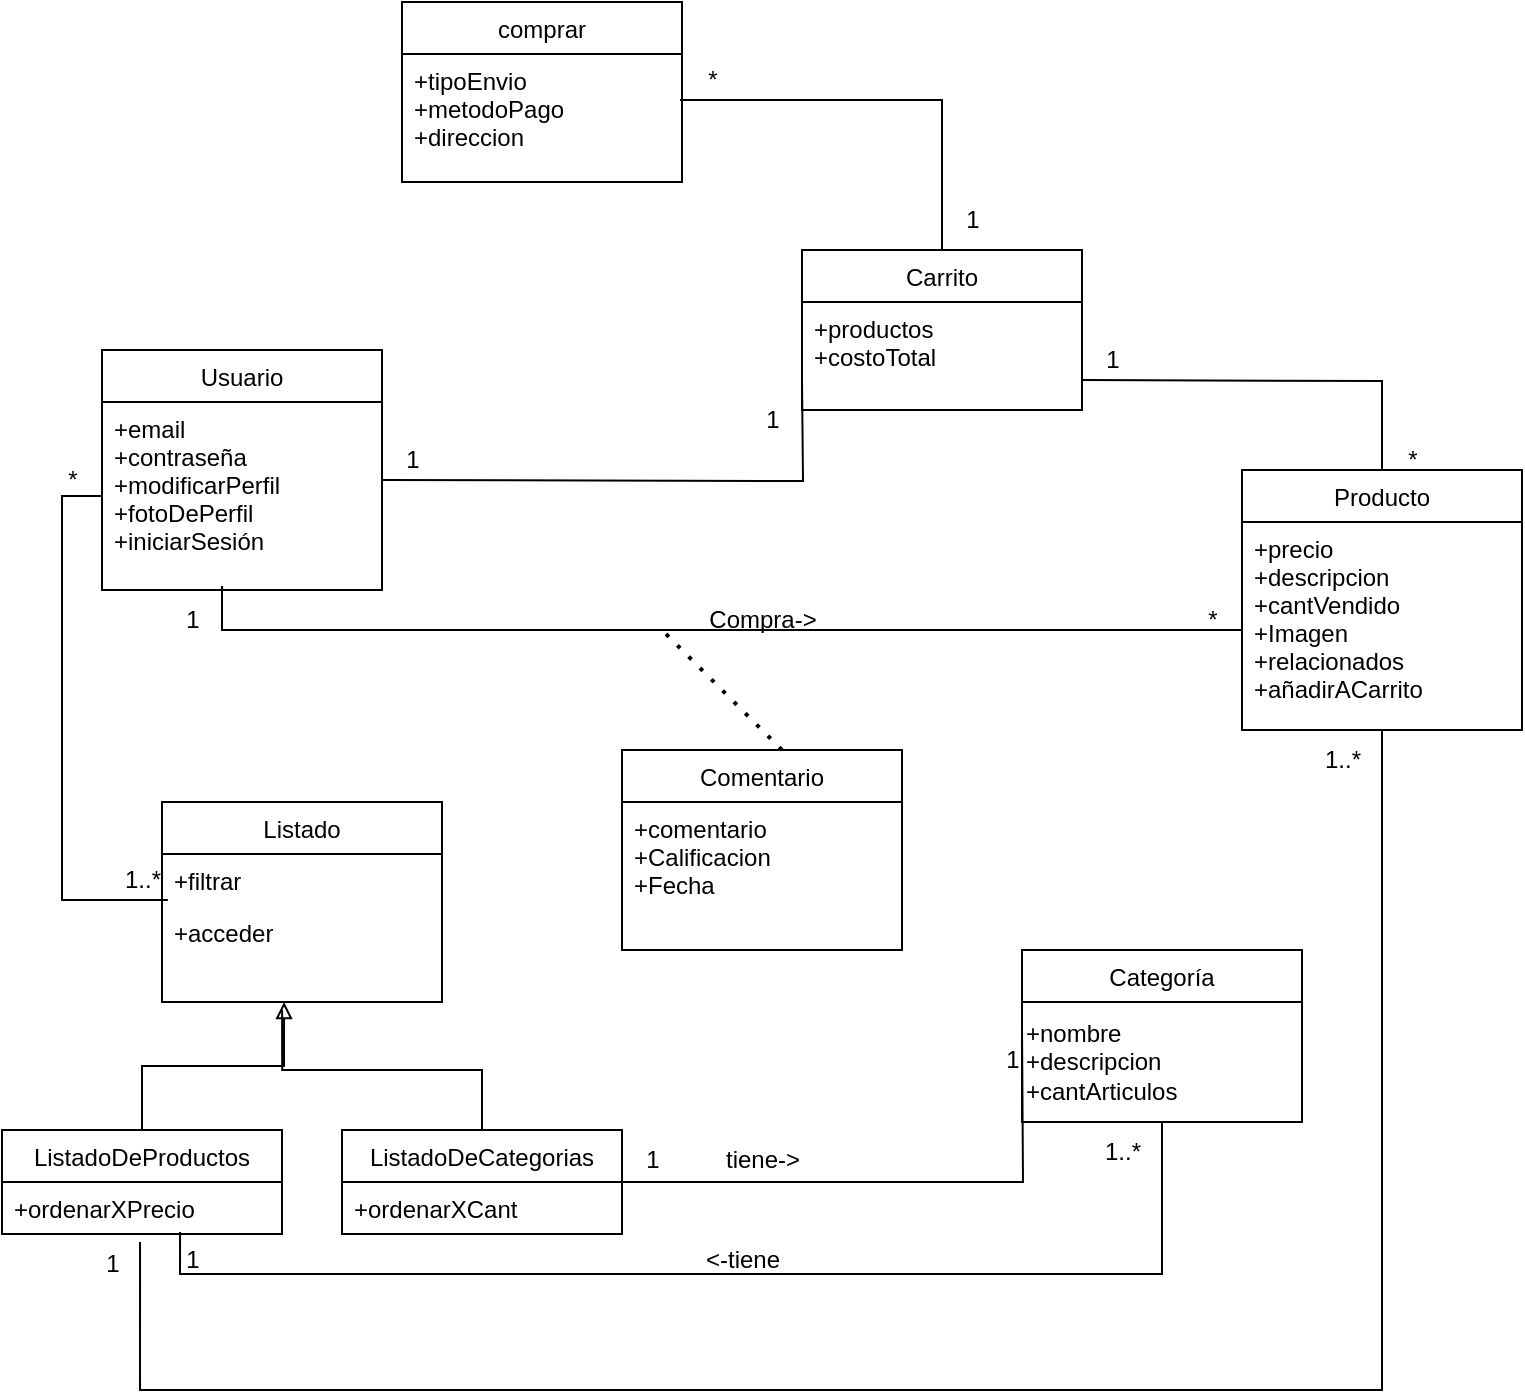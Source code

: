 <mxfile version="20.2.5" type="github">
  <diagram id="cnLoMoUfP63GgwvQ1eQH" name="Página-1">
    <mxGraphModel dx="868" dy="1651" grid="1" gridSize="10" guides="1" tooltips="1" connect="1" arrows="1" fold="1" page="1" pageScale="1" pageWidth="827" pageHeight="1169" math="0" shadow="0">
      <root>
        <mxCell id="0" />
        <mxCell id="1" parent="0" />
        <mxCell id="8uu9EySztSq_89Ge9Skl-1" value="Usuario" style="swimlane;fontStyle=0;childLayout=stackLayout;horizontal=1;startSize=26;fillColor=none;horizontalStack=0;resizeParent=1;resizeParentMax=0;resizeLast=0;collapsible=1;marginBottom=0;" parent="1" vertex="1">
          <mxGeometry x="50" y="70" width="140" height="120" as="geometry">
            <mxRectangle x="50" y="70" width="80" height="30" as="alternateBounds" />
          </mxGeometry>
        </mxCell>
        <mxCell id="8uu9EySztSq_89Ge9Skl-2" value="+email&#xa;+contraseña&#xa;+modificarPerfil&#xa;+fotoDePerfil&#xa;+iniciarSesión" style="text;strokeColor=none;fillColor=none;align=left;verticalAlign=top;spacingLeft=4;spacingRight=4;overflow=hidden;rotatable=0;points=[[0,0.5],[1,0.5]];portConstraint=eastwest;" parent="8uu9EySztSq_89Ge9Skl-1" vertex="1">
          <mxGeometry y="26" width="140" height="94" as="geometry" />
        </mxCell>
        <mxCell id="tOliEjvsXYBWOxHTJ3x9-5" style="edgeStyle=orthogonalEdgeStyle;rounded=0;orthogonalLoop=1;jettySize=auto;html=1;exitX=0.5;exitY=0;exitDx=0;exitDy=0;entryX=0.993;entryY=0.359;entryDx=0;entryDy=0;entryPerimeter=0;endArrow=none;endFill=0;" parent="1" source="8uu9EySztSq_89Ge9Skl-5" target="tOliEjvsXYBWOxHTJ3x9-2" edge="1">
          <mxGeometry relative="1" as="geometry" />
        </mxCell>
        <mxCell id="8uu9EySztSq_89Ge9Skl-5" value="Carrito" style="swimlane;fontStyle=0;childLayout=stackLayout;horizontal=1;startSize=26;fillColor=none;horizontalStack=0;resizeParent=1;resizeParentMax=0;resizeLast=0;collapsible=1;marginBottom=0;" parent="1" vertex="1">
          <mxGeometry x="400" y="20" width="140" height="80" as="geometry" />
        </mxCell>
        <mxCell id="8uu9EySztSq_89Ge9Skl-6" value="+productos&#xa;+costoTotal&#xa;" style="text;strokeColor=none;fillColor=none;align=left;verticalAlign=top;spacingLeft=4;spacingRight=4;overflow=hidden;rotatable=0;points=[[0,0.5],[1,0.5]];portConstraint=eastwest;" parent="8uu9EySztSq_89Ge9Skl-5" vertex="1">
          <mxGeometry y="26" width="140" height="54" as="geometry" />
        </mxCell>
        <mxCell id="8uu9EySztSq_89Ge9Skl-9" value="Producto" style="swimlane;fontStyle=0;childLayout=stackLayout;horizontal=1;startSize=26;fillColor=none;horizontalStack=0;resizeParent=1;resizeParentMax=0;resizeLast=0;collapsible=1;marginBottom=0;" parent="1" vertex="1">
          <mxGeometry x="620" y="130" width="140" height="130" as="geometry" />
        </mxCell>
        <mxCell id="8uu9EySztSq_89Ge9Skl-11" value="+precio&#xa;+descripcion&#xa;+cantVendido&#xa;+Imagen&#xa;+relacionados&#xa;+añadirACarrito" style="text;strokeColor=none;fillColor=none;align=left;verticalAlign=top;spacingLeft=4;spacingRight=4;overflow=hidden;rotatable=0;points=[[0,0.5],[1,0.5]];portConstraint=eastwest;" parent="8uu9EySztSq_89Ge9Skl-9" vertex="1">
          <mxGeometry y="26" width="140" height="104" as="geometry" />
        </mxCell>
        <mxCell id="8uu9EySztSq_89Ge9Skl-13" value="Categoría" style="swimlane;fontStyle=0;childLayout=stackLayout;horizontal=1;startSize=26;fillColor=none;horizontalStack=0;resizeParent=1;resizeParentMax=0;resizeLast=0;collapsible=1;marginBottom=0;" parent="1" vertex="1">
          <mxGeometry x="510" y="370" width="140" height="86" as="geometry" />
        </mxCell>
        <mxCell id="b58QN27zKLYtbKaGefpr-4" value="+nombre&lt;br&gt;+descripcion&lt;br&gt;+cantArticulos" style="text;html=1;align=left;verticalAlign=middle;resizable=0;points=[];autosize=1;strokeColor=none;fillColor=none;" vertex="1" parent="8uu9EySztSq_89Ge9Skl-13">
          <mxGeometry y="26" width="140" height="60" as="geometry" />
        </mxCell>
        <mxCell id="8uu9EySztSq_89Ge9Skl-17" value="Comentario" style="swimlane;fontStyle=0;childLayout=stackLayout;horizontal=1;startSize=26;fillColor=none;horizontalStack=0;resizeParent=1;resizeParentMax=0;resizeLast=0;collapsible=1;marginBottom=0;" parent="1" vertex="1">
          <mxGeometry x="310" y="270" width="140" height="100" as="geometry" />
        </mxCell>
        <mxCell id="8uu9EySztSq_89Ge9Skl-20" value="+comentario&#xa;+Calificacion&#xa;+Fecha" style="text;strokeColor=none;fillColor=none;align=left;verticalAlign=top;spacingLeft=4;spacingRight=4;overflow=hidden;rotatable=0;points=[[0,0.5],[1,0.5]];portConstraint=eastwest;" parent="8uu9EySztSq_89Ge9Skl-17" vertex="1">
          <mxGeometry y="26" width="140" height="74" as="geometry" />
        </mxCell>
        <mxCell id="8uu9EySztSq_89Ge9Skl-22" style="edgeStyle=orthogonalEdgeStyle;rounded=0;orthogonalLoop=1;jettySize=auto;html=1;exitX=1;exitY=0.5;exitDx=0;exitDy=0;entryX=0;entryY=0.5;entryDx=0;entryDy=0;endArrow=none;endFill=0;" parent="1" edge="1">
          <mxGeometry relative="1" as="geometry">
            <mxPoint x="190" y="135" as="sourcePoint" />
            <mxPoint x="400" y="85" as="targetPoint" />
          </mxGeometry>
        </mxCell>
        <mxCell id="8uu9EySztSq_89Ge9Skl-24" style="edgeStyle=orthogonalEdgeStyle;rounded=0;orthogonalLoop=1;jettySize=auto;html=1;exitX=0;exitY=0.5;exitDx=0;exitDy=0;endArrow=none;endFill=0;" parent="1" source="8uu9EySztSq_89Ge9Skl-11" edge="1">
          <mxGeometry relative="1" as="geometry">
            <mxPoint x="110" y="188" as="targetPoint" />
            <Array as="points">
              <mxPoint x="620" y="210" />
              <mxPoint x="110" y="210" />
            </Array>
          </mxGeometry>
        </mxCell>
        <mxCell id="8uu9EySztSq_89Ge9Skl-26" value="" style="endArrow=none;dashed=1;html=1;dashPattern=1 3;strokeWidth=2;rounded=0;" parent="1" edge="1">
          <mxGeometry width="50" height="50" relative="1" as="geometry">
            <mxPoint x="390" y="270" as="sourcePoint" />
            <mxPoint x="330" y="210" as="targetPoint" />
          </mxGeometry>
        </mxCell>
        <mxCell id="8uu9EySztSq_89Ge9Skl-27" style="edgeStyle=orthogonalEdgeStyle;rounded=0;orthogonalLoop=1;jettySize=auto;html=1;exitX=1;exitY=0.5;exitDx=0;exitDy=0;entryX=0.5;entryY=0;entryDx=0;entryDy=0;endArrow=none;endFill=0;" parent="1" target="8uu9EySztSq_89Ge9Skl-9" edge="1">
          <mxGeometry relative="1" as="geometry">
            <mxPoint x="540" y="85" as="sourcePoint" />
          </mxGeometry>
        </mxCell>
        <mxCell id="eQJ6p9zYsw0Z8SS2zc7L-1" value="Listado" style="swimlane;fontStyle=0;childLayout=stackLayout;horizontal=1;startSize=26;fillColor=none;horizontalStack=0;resizeParent=1;resizeParentMax=0;resizeLast=0;collapsible=1;marginBottom=0;" parent="1" vertex="1">
          <mxGeometry x="80" y="296" width="140" height="100" as="geometry" />
        </mxCell>
        <mxCell id="eQJ6p9zYsw0Z8SS2zc7L-2" value="+filtrar" style="text;strokeColor=none;fillColor=none;align=left;verticalAlign=top;spacingLeft=4;spacingRight=4;overflow=hidden;rotatable=0;points=[[0,0.5],[1,0.5]];portConstraint=eastwest;" parent="eQJ6p9zYsw0Z8SS2zc7L-1" vertex="1">
          <mxGeometry y="26" width="140" height="26" as="geometry" />
        </mxCell>
        <mxCell id="eQJ6p9zYsw0Z8SS2zc7L-4" value="+acceder" style="text;strokeColor=none;fillColor=none;align=left;verticalAlign=top;spacingLeft=4;spacingRight=4;overflow=hidden;rotatable=0;points=[[0,0.5],[1,0.5]];portConstraint=eastwest;" parent="eQJ6p9zYsw0Z8SS2zc7L-1" vertex="1">
          <mxGeometry y="52" width="140" height="48" as="geometry" />
        </mxCell>
        <mxCell id="eQJ6p9zYsw0Z8SS2zc7L-5" value="" style="endArrow=block;html=1;rounded=0;endFill=0;strokeColor=default;exitX=0.5;exitY=0;exitDx=0;exitDy=0;edgeStyle=orthogonalEdgeStyle;entryX=0.436;entryY=1;entryDx=0;entryDy=0;entryPerimeter=0;" parent="1" source="eQJ6p9zYsw0Z8SS2zc7L-6" target="eQJ6p9zYsw0Z8SS2zc7L-4" edge="1">
          <mxGeometry width="50" height="50" relative="1" as="geometry">
            <mxPoint x="110" y="457" as="sourcePoint" />
            <mxPoint x="160" y="407" as="targetPoint" />
          </mxGeometry>
        </mxCell>
        <mxCell id="eQJ6p9zYsw0Z8SS2zc7L-6" value="ListadoDeProductos" style="swimlane;fontStyle=0;childLayout=stackLayout;horizontal=1;startSize=26;fillColor=none;horizontalStack=0;resizeParent=1;resizeParentMax=0;resizeLast=0;collapsible=1;marginBottom=0;" parent="1" vertex="1">
          <mxGeometry y="460" width="140" height="52" as="geometry" />
        </mxCell>
        <mxCell id="eQJ6p9zYsw0Z8SS2zc7L-7" value="+ordenarXPrecio" style="text;strokeColor=none;fillColor=none;align=left;verticalAlign=top;spacingLeft=4;spacingRight=4;overflow=hidden;rotatable=0;points=[[0,0.5],[1,0.5]];portConstraint=eastwest;" parent="eQJ6p9zYsw0Z8SS2zc7L-6" vertex="1">
          <mxGeometry y="26" width="140" height="26" as="geometry" />
        </mxCell>
        <mxCell id="eQJ6p9zYsw0Z8SS2zc7L-13" style="edgeStyle=orthogonalEdgeStyle;rounded=0;orthogonalLoop=1;jettySize=auto;html=1;exitX=1;exitY=0.5;exitDx=0;exitDy=0;entryX=0;entryY=0.5;entryDx=0;entryDy=0;endArrow=none;endFill=0;strokeColor=default;" parent="1" source="eQJ6p9zYsw0Z8SS2zc7L-9" edge="1">
          <mxGeometry relative="1" as="geometry">
            <mxPoint x="510" y="409" as="targetPoint" />
          </mxGeometry>
        </mxCell>
        <mxCell id="eQJ6p9zYsw0Z8SS2zc7L-9" value="ListadoDeCategorias" style="swimlane;fontStyle=0;childLayout=stackLayout;horizontal=1;startSize=26;fillColor=none;horizontalStack=0;resizeParent=1;resizeParentMax=0;resizeLast=0;collapsible=1;marginBottom=0;" parent="1" vertex="1">
          <mxGeometry x="170" y="460" width="140" height="52" as="geometry" />
        </mxCell>
        <mxCell id="eQJ6p9zYsw0Z8SS2zc7L-10" value="+ordenarXCant" style="text;strokeColor=none;fillColor=none;align=left;verticalAlign=top;spacingLeft=4;spacingRight=4;overflow=hidden;rotatable=0;points=[[0,0.5],[1,0.5]];portConstraint=eastwest;" parent="eQJ6p9zYsw0Z8SS2zc7L-9" vertex="1">
          <mxGeometry y="26" width="140" height="26" as="geometry" />
        </mxCell>
        <mxCell id="eQJ6p9zYsw0Z8SS2zc7L-12" value="" style="endArrow=none;html=1;rounded=0;endFill=0;strokeColor=default;exitX=0.5;exitY=0;exitDx=0;exitDy=0;edgeStyle=orthogonalEdgeStyle;entryX=0.429;entryY=1.083;entryDx=0;entryDy=0;entryPerimeter=0;" parent="1" source="eQJ6p9zYsw0Z8SS2zc7L-9" target="eQJ6p9zYsw0Z8SS2zc7L-4" edge="1">
          <mxGeometry width="50" height="50" relative="1" as="geometry">
            <mxPoint x="80" y="470" as="sourcePoint" />
            <mxPoint x="140" y="400" as="targetPoint" />
            <Array as="points">
              <mxPoint x="240" y="430" />
              <mxPoint x="140" y="430" />
            </Array>
          </mxGeometry>
        </mxCell>
        <mxCell id="eQJ6p9zYsw0Z8SS2zc7L-14" style="edgeStyle=orthogonalEdgeStyle;rounded=0;orthogonalLoop=1;jettySize=auto;html=1;exitX=0.493;exitY=1.154;exitDx=0;exitDy=0;entryX=0.5;entryY=1;entryDx=0;entryDy=0;entryPerimeter=0;endArrow=none;endFill=0;strokeColor=default;exitPerimeter=0;" parent="1" source="eQJ6p9zYsw0Z8SS2zc7L-7" target="8uu9EySztSq_89Ge9Skl-11" edge="1">
          <mxGeometry relative="1" as="geometry">
            <Array as="points">
              <mxPoint x="69" y="590" />
              <mxPoint x="690" y="590" />
            </Array>
          </mxGeometry>
        </mxCell>
        <mxCell id="tOliEjvsXYBWOxHTJ3x9-1" value="comprar" style="swimlane;fontStyle=0;childLayout=stackLayout;horizontal=1;startSize=26;fillColor=none;horizontalStack=0;resizeParent=1;resizeParentMax=0;resizeLast=0;collapsible=1;marginBottom=0;" parent="1" vertex="1">
          <mxGeometry x="200" y="-104" width="140" height="90" as="geometry" />
        </mxCell>
        <mxCell id="tOliEjvsXYBWOxHTJ3x9-2" value="+tipoEnvio&#xa;+metodoPago&#xa;+direccion" style="text;strokeColor=none;fillColor=none;align=left;verticalAlign=top;spacingLeft=4;spacingRight=4;overflow=hidden;rotatable=0;points=[[0,0.5],[1,0.5]];portConstraint=eastwest;" parent="tOliEjvsXYBWOxHTJ3x9-1" vertex="1">
          <mxGeometry y="26" width="140" height="64" as="geometry" />
        </mxCell>
        <mxCell id="tOliEjvsXYBWOxHTJ3x9-6" value="*" style="text;html=1;align=center;verticalAlign=middle;resizable=0;points=[];autosize=1;strokeColor=none;fillColor=none;" parent="1" vertex="1">
          <mxGeometry x="340" y="-80" width="30" height="30" as="geometry" />
        </mxCell>
        <mxCell id="tOliEjvsXYBWOxHTJ3x9-7" value="1" style="text;html=1;align=center;verticalAlign=middle;resizable=0;points=[];autosize=1;strokeColor=none;fillColor=none;" parent="1" vertex="1">
          <mxGeometry x="470" y="-10" width="30" height="30" as="geometry" />
        </mxCell>
        <mxCell id="tOliEjvsXYBWOxHTJ3x9-8" value="1" style="text;html=1;align=center;verticalAlign=middle;resizable=0;points=[];autosize=1;strokeColor=none;fillColor=none;" parent="1" vertex="1">
          <mxGeometry x="370" y="90" width="30" height="30" as="geometry" />
        </mxCell>
        <mxCell id="tOliEjvsXYBWOxHTJ3x9-9" value="1" style="text;html=1;align=center;verticalAlign=middle;resizable=0;points=[];autosize=1;strokeColor=none;fillColor=none;" parent="1" vertex="1">
          <mxGeometry x="190" y="110" width="30" height="30" as="geometry" />
        </mxCell>
        <mxCell id="tOliEjvsXYBWOxHTJ3x9-10" value="1" style="text;html=1;align=center;verticalAlign=middle;resizable=0;points=[];autosize=1;strokeColor=none;fillColor=none;" parent="1" vertex="1">
          <mxGeometry x="540" y="60" width="30" height="30" as="geometry" />
        </mxCell>
        <mxCell id="tOliEjvsXYBWOxHTJ3x9-11" value="*" style="text;html=1;align=center;verticalAlign=middle;resizable=0;points=[];autosize=1;strokeColor=none;fillColor=none;" parent="1" vertex="1">
          <mxGeometry x="690" y="110" width="30" height="30" as="geometry" />
        </mxCell>
        <mxCell id="tOliEjvsXYBWOxHTJ3x9-12" value="*" style="text;html=1;align=center;verticalAlign=middle;resizable=0;points=[];autosize=1;strokeColor=none;fillColor=none;" parent="1" vertex="1">
          <mxGeometry x="590" y="190" width="30" height="30" as="geometry" />
        </mxCell>
        <mxCell id="tOliEjvsXYBWOxHTJ3x9-13" value="1" style="text;html=1;align=center;verticalAlign=middle;resizable=0;points=[];autosize=1;strokeColor=none;fillColor=none;" parent="1" vertex="1">
          <mxGeometry x="80" y="190" width="30" height="30" as="geometry" />
        </mxCell>
        <mxCell id="tOliEjvsXYBWOxHTJ3x9-14" value="Compra-&amp;gt;" style="text;html=1;align=center;verticalAlign=middle;resizable=0;points=[];autosize=1;strokeColor=none;fillColor=none;" parent="1" vertex="1">
          <mxGeometry x="340" y="190" width="80" height="30" as="geometry" />
        </mxCell>
        <mxCell id="tOliEjvsXYBWOxHTJ3x9-15" value="1" style="text;html=1;align=center;verticalAlign=middle;resizable=0;points=[];autosize=1;strokeColor=none;fillColor=none;" parent="1" vertex="1">
          <mxGeometry x="310" y="460" width="30" height="30" as="geometry" />
        </mxCell>
        <mxCell id="tOliEjvsXYBWOxHTJ3x9-16" value="1" style="text;html=1;align=center;verticalAlign=middle;resizable=0;points=[];autosize=1;strokeColor=none;fillColor=none;" parent="1" vertex="1">
          <mxGeometry x="80" y="510" width="30" height="30" as="geometry" />
        </mxCell>
        <mxCell id="tOliEjvsXYBWOxHTJ3x9-17" value="1..*" style="text;html=1;align=center;verticalAlign=middle;resizable=0;points=[];autosize=1;strokeColor=none;fillColor=none;" parent="1" vertex="1">
          <mxGeometry x="540" y="456" width="40" height="30" as="geometry" />
        </mxCell>
        <mxCell id="tOliEjvsXYBWOxHTJ3x9-18" value="1..*" style="text;html=1;align=center;verticalAlign=middle;resizable=0;points=[];autosize=1;strokeColor=none;fillColor=none;" parent="1" vertex="1">
          <mxGeometry x="650" y="260" width="40" height="30" as="geometry" />
        </mxCell>
        <mxCell id="tOliEjvsXYBWOxHTJ3x9-19" style="edgeStyle=orthogonalEdgeStyle;rounded=0;orthogonalLoop=1;jettySize=auto;html=1;exitX=0.5;exitY=1;exitDx=0;exitDy=0;entryX=0.636;entryY=0.962;entryDx=0;entryDy=0;entryPerimeter=0;endArrow=none;endFill=0;" parent="1" source="8uu9EySztSq_89Ge9Skl-13" target="eQJ6p9zYsw0Z8SS2zc7L-7" edge="1">
          <mxGeometry relative="1" as="geometry">
            <Array as="points">
              <mxPoint x="580" y="532" />
              <mxPoint x="89" y="532" />
            </Array>
            <mxPoint x="510" y="435" as="sourcePoint" />
          </mxGeometry>
        </mxCell>
        <mxCell id="tOliEjvsXYBWOxHTJ3x9-20" value="1" style="text;html=1;align=center;verticalAlign=middle;resizable=0;points=[];autosize=1;strokeColor=none;fillColor=none;" parent="1" vertex="1">
          <mxGeometry x="40" y="512" width="30" height="30" as="geometry" />
        </mxCell>
        <mxCell id="tOliEjvsXYBWOxHTJ3x9-21" value="1" style="text;html=1;align=center;verticalAlign=middle;resizable=0;points=[];autosize=1;strokeColor=none;fillColor=none;" parent="1" vertex="1">
          <mxGeometry x="490" y="410" width="30" height="30" as="geometry" />
        </mxCell>
        <mxCell id="tOliEjvsXYBWOxHTJ3x9-22" value="&amp;lt;-tiene" style="text;html=1;align=center;verticalAlign=middle;resizable=0;points=[];autosize=1;strokeColor=none;fillColor=none;" parent="1" vertex="1">
          <mxGeometry x="340" y="510" width="60" height="30" as="geometry" />
        </mxCell>
        <mxCell id="tOliEjvsXYBWOxHTJ3x9-23" value="tiene-&amp;gt;" style="text;html=1;align=center;verticalAlign=middle;resizable=0;points=[];autosize=1;strokeColor=none;fillColor=none;" parent="1" vertex="1">
          <mxGeometry x="350" y="460" width="60" height="30" as="geometry" />
        </mxCell>
        <mxCell id="b58QN27zKLYtbKaGefpr-1" style="edgeStyle=orthogonalEdgeStyle;rounded=0;orthogonalLoop=1;jettySize=auto;html=1;exitX=0;exitY=0.5;exitDx=0;exitDy=0;entryX=0.021;entryY=-0.062;entryDx=0;entryDy=0;entryPerimeter=0;endArrow=none;endFill=0;" edge="1" parent="1" source="8uu9EySztSq_89Ge9Skl-2" target="eQJ6p9zYsw0Z8SS2zc7L-4">
          <mxGeometry relative="1" as="geometry" />
        </mxCell>
        <mxCell id="b58QN27zKLYtbKaGefpr-2" value="1..*" style="text;html=1;align=center;verticalAlign=middle;resizable=0;points=[];autosize=1;strokeColor=none;fillColor=none;" vertex="1" parent="1">
          <mxGeometry x="50" y="320" width="40" height="30" as="geometry" />
        </mxCell>
        <mxCell id="b58QN27zKLYtbKaGefpr-3" value="*" style="text;html=1;align=center;verticalAlign=middle;resizable=0;points=[];autosize=1;strokeColor=none;fillColor=none;" vertex="1" parent="1">
          <mxGeometry x="20" y="120" width="30" height="30" as="geometry" />
        </mxCell>
      </root>
    </mxGraphModel>
  </diagram>
</mxfile>
